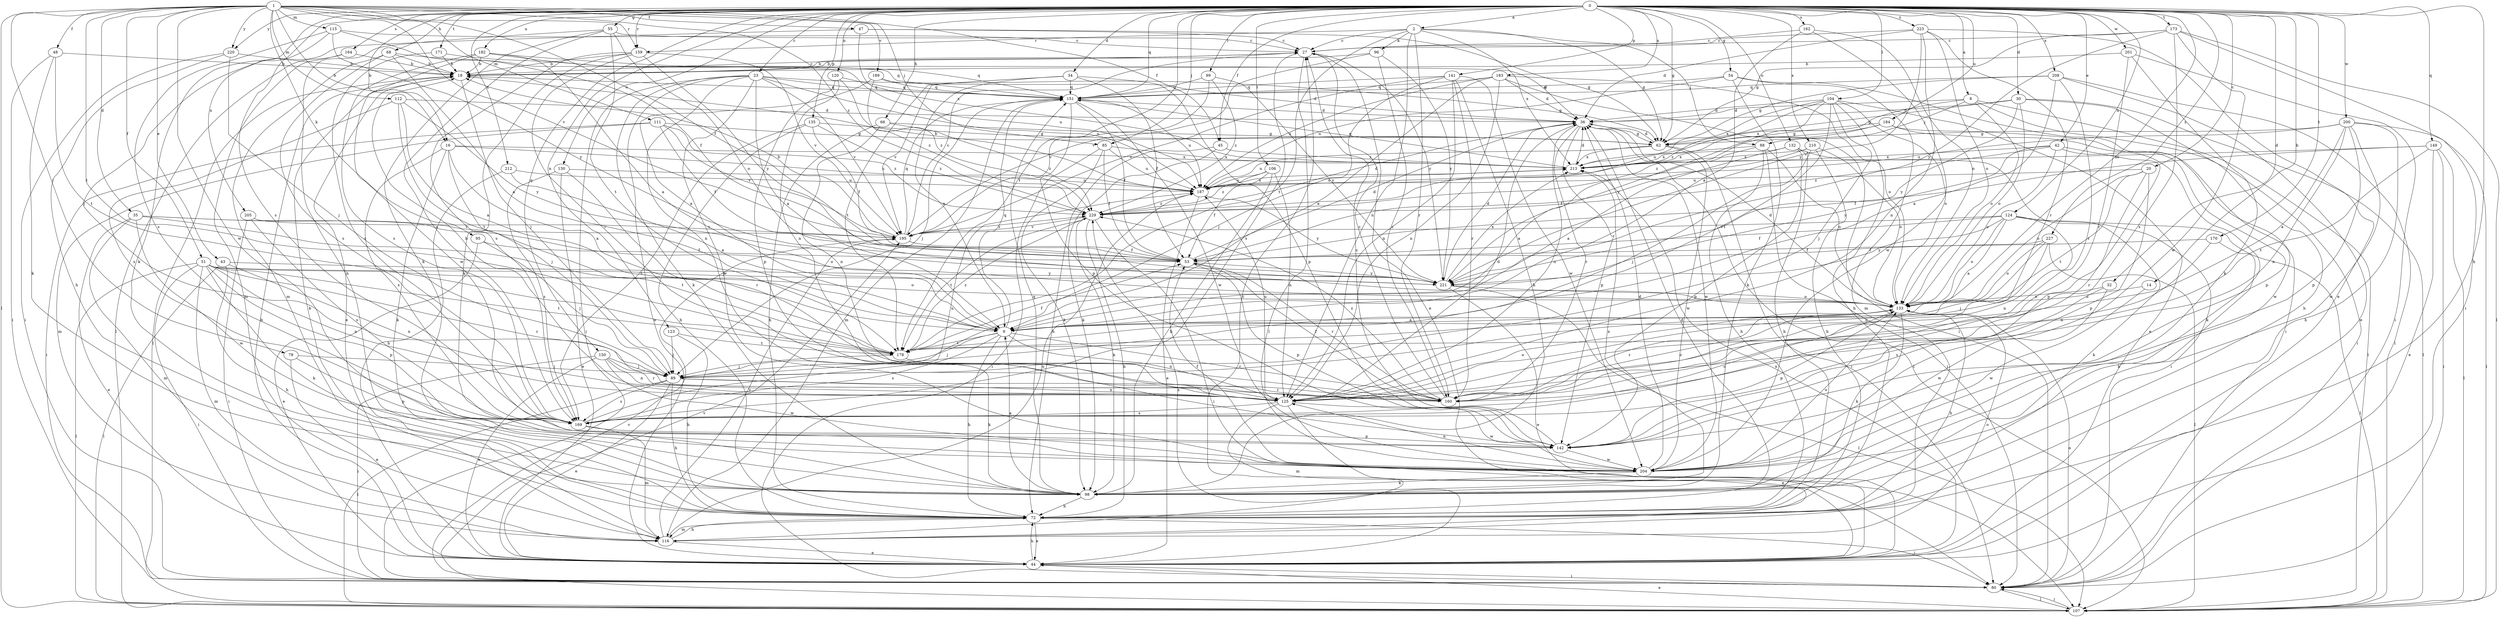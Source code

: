 strict digraph  {
0;
1;
2;
8;
9;
14;
16;
18;
20;
23;
27;
30;
32;
34;
35;
36;
42;
43;
44;
45;
47;
48;
51;
53;
54;
55;
62;
66;
68;
72;
78;
80;
85;
88;
89;
95;
96;
98;
99;
104;
106;
107;
111;
112;
115;
116;
120;
123;
124;
125;
130;
132;
133;
135;
141;
142;
149;
150;
151;
159;
160;
162;
164;
169;
170;
171;
173;
178;
182;
183;
184;
187;
189;
195;
200;
201;
204;
205;
208;
210;
212;
213;
220;
221;
223;
227;
229;
0 -> 2  [label=a];
0 -> 8  [label=a];
0 -> 14  [label=b];
0 -> 16  [label=b];
0 -> 20  [label=c];
0 -> 23  [label=c];
0 -> 30  [label=d];
0 -> 32  [label=d];
0 -> 34  [label=d];
0 -> 42  [label=e];
0 -> 45  [label=f];
0 -> 54  [label=g];
0 -> 55  [label=g];
0 -> 62  [label=g];
0 -> 66  [label=h];
0 -> 68  [label=h];
0 -> 72  [label=h];
0 -> 85  [label=j];
0 -> 99  [label=l];
0 -> 104  [label=l];
0 -> 106  [label=l];
0 -> 120  [label=n];
0 -> 123  [label=n];
0 -> 124  [label=n];
0 -> 130  [label=o];
0 -> 132  [label=o];
0 -> 133  [label=o];
0 -> 135  [label=p];
0 -> 141  [label=p];
0 -> 149  [label=q];
0 -> 150  [label=q];
0 -> 151  [label=q];
0 -> 159  [label=r];
0 -> 162  [label=s];
0 -> 164  [label=s];
0 -> 169  [label=s];
0 -> 170  [label=t];
0 -> 171  [label=t];
0 -> 173  [label=t];
0 -> 178  [label=t];
0 -> 182  [label=u];
0 -> 183  [label=u];
0 -> 184  [label=u];
0 -> 200  [label=w];
0 -> 201  [label=w];
0 -> 205  [label=x];
0 -> 208  [label=x];
0 -> 210  [label=x];
0 -> 212  [label=x];
0 -> 220  [label=y];
0 -> 223  [label=z];
0 -> 227  [label=z];
1 -> 16  [label=b];
1 -> 35  [label=d];
1 -> 43  [label=e];
1 -> 45  [label=f];
1 -> 47  [label=f];
1 -> 48  [label=f];
1 -> 51  [label=f];
1 -> 53  [label=f];
1 -> 78  [label=i];
1 -> 85  [label=j];
1 -> 95  [label=k];
1 -> 107  [label=l];
1 -> 111  [label=m];
1 -> 112  [label=m];
1 -> 115  [label=m];
1 -> 159  [label=r];
1 -> 178  [label=t];
1 -> 189  [label=v];
1 -> 195  [label=v];
1 -> 204  [label=w];
1 -> 220  [label=y];
1 -> 229  [label=z];
2 -> 27  [label=c];
2 -> 62  [label=g];
2 -> 88  [label=j];
2 -> 96  [label=k];
2 -> 125  [label=n];
2 -> 159  [label=r];
2 -> 160  [label=r];
2 -> 178  [label=t];
2 -> 213  [label=x];
8 -> 36  [label=d];
8 -> 80  [label=i];
8 -> 88  [label=j];
8 -> 107  [label=l];
8 -> 133  [label=o];
8 -> 213  [label=x];
9 -> 72  [label=h];
9 -> 89  [label=j];
9 -> 125  [label=n];
9 -> 151  [label=q];
9 -> 160  [label=r];
9 -> 169  [label=s];
9 -> 178  [label=t];
14 -> 133  [label=o];
14 -> 204  [label=w];
16 -> 9  [label=a];
16 -> 89  [label=j];
16 -> 98  [label=k];
16 -> 169  [label=s];
16 -> 187  [label=u];
16 -> 213  [label=x];
18 -> 27  [label=c];
18 -> 44  [label=e];
18 -> 89  [label=j];
18 -> 107  [label=l];
18 -> 151  [label=q];
20 -> 133  [label=o];
20 -> 142  [label=p];
20 -> 160  [label=r];
20 -> 178  [label=t];
20 -> 187  [label=u];
23 -> 9  [label=a];
23 -> 44  [label=e];
23 -> 62  [label=g];
23 -> 80  [label=i];
23 -> 98  [label=k];
23 -> 125  [label=n];
23 -> 151  [label=q];
23 -> 187  [label=u];
23 -> 195  [label=v];
23 -> 204  [label=w];
27 -> 18  [label=b];
27 -> 44  [label=e];
27 -> 107  [label=l];
27 -> 169  [label=s];
27 -> 221  [label=y];
30 -> 36  [label=d];
30 -> 62  [label=g];
30 -> 72  [label=h];
30 -> 107  [label=l];
30 -> 133  [label=o];
30 -> 221  [label=y];
32 -> 133  [label=o];
32 -> 169  [label=s];
32 -> 204  [label=w];
34 -> 9  [label=a];
34 -> 53  [label=f];
34 -> 142  [label=p];
34 -> 151  [label=q];
34 -> 178  [label=t];
34 -> 195  [label=v];
35 -> 44  [label=e];
35 -> 116  [label=m];
35 -> 133  [label=o];
35 -> 178  [label=t];
35 -> 195  [label=v];
35 -> 204  [label=w];
36 -> 62  [label=g];
36 -> 107  [label=l];
36 -> 125  [label=n];
36 -> 142  [label=p];
36 -> 160  [label=r];
36 -> 204  [label=w];
42 -> 98  [label=k];
42 -> 133  [label=o];
42 -> 142  [label=p];
42 -> 213  [label=x];
42 -> 221  [label=y];
42 -> 229  [label=z];
43 -> 72  [label=h];
43 -> 107  [label=l];
43 -> 125  [label=n];
43 -> 221  [label=y];
44 -> 18  [label=b];
44 -> 72  [label=h];
44 -> 80  [label=i];
44 -> 213  [label=x];
44 -> 229  [label=z];
45 -> 72  [label=h];
45 -> 98  [label=k];
45 -> 213  [label=x];
47 -> 27  [label=c];
47 -> 62  [label=g];
47 -> 89  [label=j];
47 -> 213  [label=x];
48 -> 18  [label=b];
48 -> 80  [label=i];
48 -> 98  [label=k];
48 -> 178  [label=t];
51 -> 80  [label=i];
51 -> 98  [label=k];
51 -> 107  [label=l];
51 -> 116  [label=m];
51 -> 125  [label=n];
51 -> 133  [label=o];
51 -> 142  [label=p];
51 -> 160  [label=r];
51 -> 178  [label=t];
51 -> 221  [label=y];
53 -> 36  [label=d];
53 -> 142  [label=p];
53 -> 160  [label=r];
53 -> 221  [label=y];
54 -> 80  [label=i];
54 -> 98  [label=k];
54 -> 116  [label=m];
54 -> 151  [label=q];
54 -> 187  [label=u];
55 -> 27  [label=c];
55 -> 72  [label=h];
55 -> 98  [label=k];
55 -> 133  [label=o];
55 -> 169  [label=s];
55 -> 178  [label=t];
62 -> 36  [label=d];
62 -> 80  [label=i];
62 -> 187  [label=u];
62 -> 204  [label=w];
62 -> 213  [label=x];
66 -> 62  [label=g];
66 -> 72  [label=h];
66 -> 125  [label=n];
66 -> 229  [label=z];
68 -> 9  [label=a];
68 -> 18  [label=b];
68 -> 116  [label=m];
68 -> 151  [label=q];
68 -> 169  [label=s];
72 -> 36  [label=d];
72 -> 44  [label=e];
72 -> 80  [label=i];
72 -> 116  [label=m];
78 -> 44  [label=e];
78 -> 89  [label=j];
78 -> 142  [label=p];
80 -> 107  [label=l];
80 -> 133  [label=o];
80 -> 195  [label=v];
85 -> 53  [label=f];
85 -> 80  [label=i];
85 -> 98  [label=k];
85 -> 187  [label=u];
85 -> 213  [label=x];
88 -> 9  [label=a];
88 -> 72  [label=h];
88 -> 80  [label=i];
88 -> 133  [label=o];
88 -> 213  [label=x];
89 -> 44  [label=e];
89 -> 72  [label=h];
89 -> 107  [label=l];
89 -> 125  [label=n];
89 -> 160  [label=r];
89 -> 169  [label=s];
95 -> 44  [label=e];
95 -> 53  [label=f];
95 -> 89  [label=j];
96 -> 18  [label=b];
96 -> 160  [label=r];
96 -> 195  [label=v];
96 -> 221  [label=y];
98 -> 9  [label=a];
98 -> 72  [label=h];
98 -> 151  [label=q];
98 -> 213  [label=x];
99 -> 151  [label=q];
99 -> 195  [label=v];
99 -> 221  [label=y];
99 -> 229  [label=z];
104 -> 36  [label=d];
104 -> 44  [label=e];
104 -> 72  [label=h];
104 -> 89  [label=j];
104 -> 133  [label=o];
104 -> 178  [label=t];
104 -> 213  [label=x];
104 -> 221  [label=y];
104 -> 229  [label=z];
106 -> 53  [label=f];
106 -> 98  [label=k];
106 -> 125  [label=n];
106 -> 187  [label=u];
106 -> 229  [label=z];
107 -> 44  [label=e];
107 -> 80  [label=i];
107 -> 195  [label=v];
111 -> 53  [label=f];
111 -> 62  [label=g];
111 -> 80  [label=i];
111 -> 116  [label=m];
111 -> 195  [label=v];
111 -> 229  [label=z];
112 -> 9  [label=a];
112 -> 36  [label=d];
112 -> 169  [label=s];
112 -> 178  [label=t];
112 -> 221  [label=y];
115 -> 27  [label=c];
115 -> 53  [label=f];
115 -> 98  [label=k];
115 -> 169  [label=s];
115 -> 221  [label=y];
116 -> 18  [label=b];
116 -> 27  [label=c];
116 -> 44  [label=e];
116 -> 72  [label=h];
116 -> 133  [label=o];
116 -> 187  [label=u];
116 -> 195  [label=v];
120 -> 125  [label=n];
120 -> 142  [label=p];
120 -> 151  [label=q];
120 -> 229  [label=z];
123 -> 72  [label=h];
123 -> 89  [label=j];
123 -> 178  [label=t];
124 -> 9  [label=a];
124 -> 53  [label=f];
124 -> 98  [label=k];
124 -> 107  [label=l];
124 -> 125  [label=n];
124 -> 133  [label=o];
124 -> 195  [label=v];
124 -> 221  [label=y];
125 -> 18  [label=b];
125 -> 36  [label=d];
125 -> 44  [label=e];
125 -> 116  [label=m];
125 -> 133  [label=o];
125 -> 169  [label=s];
125 -> 187  [label=u];
125 -> 204  [label=w];
130 -> 44  [label=e];
130 -> 160  [label=r];
130 -> 169  [label=s];
130 -> 187  [label=u];
132 -> 9  [label=a];
132 -> 72  [label=h];
132 -> 80  [label=i];
132 -> 142  [label=p];
132 -> 213  [label=x];
133 -> 9  [label=a];
133 -> 36  [label=d];
133 -> 72  [label=h];
133 -> 98  [label=k];
133 -> 142  [label=p];
133 -> 160  [label=r];
135 -> 53  [label=f];
135 -> 62  [label=g];
135 -> 72  [label=h];
135 -> 169  [label=s];
135 -> 229  [label=z];
141 -> 89  [label=j];
141 -> 98  [label=k];
141 -> 125  [label=n];
141 -> 151  [label=q];
141 -> 160  [label=r];
141 -> 195  [label=v];
141 -> 204  [label=w];
142 -> 27  [label=c];
142 -> 204  [label=w];
149 -> 44  [label=e];
149 -> 53  [label=f];
149 -> 80  [label=i];
149 -> 107  [label=l];
149 -> 178  [label=t];
149 -> 213  [label=x];
150 -> 44  [label=e];
150 -> 80  [label=i];
150 -> 89  [label=j];
150 -> 125  [label=n];
150 -> 160  [label=r];
150 -> 204  [label=w];
151 -> 36  [label=d];
151 -> 53  [label=f];
151 -> 89  [label=j];
151 -> 116  [label=m];
151 -> 142  [label=p];
151 -> 187  [label=u];
151 -> 204  [label=w];
159 -> 18  [label=b];
159 -> 98  [label=k];
159 -> 160  [label=r];
159 -> 169  [label=s];
159 -> 195  [label=v];
159 -> 221  [label=y];
160 -> 27  [label=c];
160 -> 53  [label=f];
160 -> 133  [label=o];
160 -> 229  [label=z];
162 -> 9  [label=a];
162 -> 27  [label=c];
162 -> 133  [label=o];
162 -> 204  [label=w];
164 -> 18  [label=b];
164 -> 107  [label=l];
164 -> 116  [label=m];
169 -> 116  [label=m];
169 -> 133  [label=o];
169 -> 142  [label=p];
169 -> 187  [label=u];
170 -> 53  [label=f];
170 -> 98  [label=k];
170 -> 125  [label=n];
171 -> 18  [label=b];
171 -> 151  [label=q];
171 -> 169  [label=s];
173 -> 27  [label=c];
173 -> 62  [label=g];
173 -> 80  [label=i];
173 -> 107  [label=l];
173 -> 169  [label=s];
173 -> 204  [label=w];
173 -> 221  [label=y];
178 -> 53  [label=f];
178 -> 89  [label=j];
178 -> 98  [label=k];
178 -> 229  [label=z];
182 -> 9  [label=a];
182 -> 18  [label=b];
182 -> 36  [label=d];
182 -> 169  [label=s];
182 -> 187  [label=u];
182 -> 204  [label=w];
183 -> 9  [label=a];
183 -> 36  [label=d];
183 -> 80  [label=i];
183 -> 125  [label=n];
183 -> 133  [label=o];
183 -> 151  [label=q];
183 -> 187  [label=u];
184 -> 62  [label=g];
184 -> 142  [label=p];
184 -> 187  [label=u];
184 -> 204  [label=w];
184 -> 229  [label=z];
187 -> 18  [label=b];
187 -> 44  [label=e];
187 -> 213  [label=x];
187 -> 221  [label=y];
187 -> 229  [label=z];
189 -> 9  [label=a];
189 -> 36  [label=d];
189 -> 151  [label=q];
189 -> 229  [label=z];
195 -> 18  [label=b];
195 -> 27  [label=c];
195 -> 53  [label=f];
195 -> 151  [label=q];
195 -> 229  [label=z];
200 -> 9  [label=a];
200 -> 62  [label=g];
200 -> 72  [label=h];
200 -> 107  [label=l];
200 -> 125  [label=n];
200 -> 142  [label=p];
200 -> 187  [label=u];
200 -> 204  [label=w];
201 -> 18  [label=b];
201 -> 80  [label=i];
201 -> 98  [label=k];
201 -> 160  [label=r];
204 -> 36  [label=d];
204 -> 53  [label=f];
204 -> 98  [label=k];
204 -> 125  [label=n];
204 -> 133  [label=o];
205 -> 80  [label=i];
205 -> 169  [label=s];
205 -> 195  [label=v];
208 -> 9  [label=a];
208 -> 44  [label=e];
208 -> 62  [label=g];
208 -> 107  [label=l];
208 -> 151  [label=q];
208 -> 160  [label=r];
210 -> 53  [label=f];
210 -> 72  [label=h];
210 -> 89  [label=j];
210 -> 133  [label=o];
210 -> 213  [label=x];
212 -> 9  [label=a];
212 -> 72  [label=h];
212 -> 187  [label=u];
213 -> 36  [label=d];
213 -> 151  [label=q];
213 -> 187  [label=u];
220 -> 18  [label=b];
220 -> 72  [label=h];
220 -> 80  [label=i];
220 -> 89  [label=j];
221 -> 36  [label=d];
221 -> 44  [label=e];
221 -> 107  [label=l];
221 -> 133  [label=o];
221 -> 213  [label=x];
223 -> 27  [label=c];
223 -> 36  [label=d];
223 -> 44  [label=e];
223 -> 125  [label=n];
223 -> 133  [label=o];
223 -> 160  [label=r];
223 -> 221  [label=y];
227 -> 53  [label=f];
227 -> 89  [label=j];
227 -> 107  [label=l];
227 -> 125  [label=n];
227 -> 133  [label=o];
229 -> 36  [label=d];
229 -> 72  [label=h];
229 -> 80  [label=i];
229 -> 98  [label=k];
229 -> 178  [label=t];
229 -> 195  [label=v];
}
